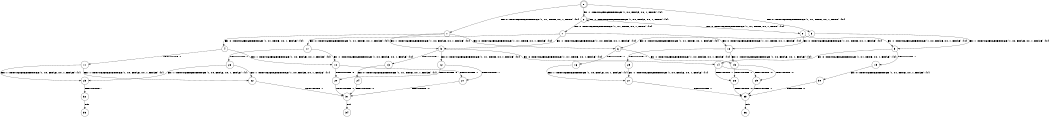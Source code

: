 digraph BCG {
size = "7, 10.5";
center = TRUE;
node [shape = circle];
0 [peripheries = 2];
0 -> 1 [label = "EX !0 !ATOMIC_EXCH_BRANCH (1, +1, TRUE, +0, 1, TRUE) !{0}"];
0 -> 2 [label = "EX !1 !ATOMIC_EXCH_BRANCH (1, +0, FALSE, +0, 1, TRUE) !{0}"];
0 -> 3 [label = "EX !0 !ATOMIC_EXCH_BRANCH (1, +1, TRUE, +0, 1, TRUE) !{0}"];
1 -> 4 [label = "EX !0 !ATOMIC_EXCH_BRANCH (1, +1, TRUE, +0, 1, FALSE) !{0}"];
1 -> 5 [label = "EX !1 !ATOMIC_EXCH_BRANCH (1, +0, FALSE, +0, 1, FALSE) !{0}"];
1 -> 6 [label = "EX !0 !ATOMIC_EXCH_BRANCH (1, +1, TRUE, +0, 1, FALSE) !{0}"];
2 -> 2 [label = "EX !1 !ATOMIC_EXCH_BRANCH (1, +0, FALSE, +0, 1, TRUE) !{0}"];
2 -> 7 [label = "EX !0 !ATOMIC_EXCH_BRANCH (1, +1, TRUE, +0, 1, TRUE) !{0}"];
2 -> 8 [label = "EX !0 !ATOMIC_EXCH_BRANCH (1, +1, TRUE, +0, 1, TRUE) !{0}"];
3 -> 9 [label = "EX !1 !ATOMIC_EXCH_BRANCH (1, +0, FALSE, +0, 1, FALSE) !{0}"];
3 -> 6 [label = "EX !0 !ATOMIC_EXCH_BRANCH (1, +1, TRUE, +0, 1, FALSE) !{0}"];
4 -> 10 [label = "EX !1 !ATOMIC_EXCH_BRANCH (1, +0, FALSE, +0, 1, FALSE) !{0}"];
4 -> 11 [label = "TERMINATE !0"];
5 -> 12 [label = "EX !0 !ATOMIC_EXCH_BRANCH (1, +1, TRUE, +0, 1, FALSE) !{0}"];
5 -> 13 [label = "TERMINATE !1"];
5 -> 14 [label = "EX !0 !ATOMIC_EXCH_BRANCH (1, +1, TRUE, +0, 1, FALSE) !{0}"];
6 -> 15 [label = "EX !1 !ATOMIC_EXCH_BRANCH (1, +0, FALSE, +0, 1, FALSE) !{0}"];
6 -> 16 [label = "TERMINATE !0"];
7 -> 17 [label = "EX !0 !ATOMIC_EXCH_BRANCH (1, +1, TRUE, +0, 1, FALSE) !{0}"];
7 -> 5 [label = "EX !1 !ATOMIC_EXCH_BRANCH (1, +0, FALSE, +0, 1, FALSE) !{0}"];
7 -> 18 [label = "EX !0 !ATOMIC_EXCH_BRANCH (1, +1, TRUE, +0, 1, FALSE) !{0}"];
8 -> 9 [label = "EX !1 !ATOMIC_EXCH_BRANCH (1, +0, FALSE, +0, 1, FALSE) !{0}"];
8 -> 18 [label = "EX !0 !ATOMIC_EXCH_BRANCH (1, +1, TRUE, +0, 1, FALSE) !{0}"];
9 -> 19 [label = "TERMINATE !1"];
9 -> 14 [label = "EX !0 !ATOMIC_EXCH_BRANCH (1, +1, TRUE, +0, 1, FALSE) !{0}"];
10 -> 20 [label = "TERMINATE !0"];
10 -> 21 [label = "TERMINATE !1"];
11 -> 22 [label = "EX !1 !ATOMIC_EXCH_BRANCH (1, +0, FALSE, +0, 1, FALSE) !{1}"];
11 -> 23 [label = "EX !1 !ATOMIC_EXCH_BRANCH (1, +0, FALSE, +0, 1, FALSE) !{1}"];
12 -> 20 [label = "TERMINATE !0"];
12 -> 21 [label = "TERMINATE !1"];
13 -> 24 [label = "EX !0 !ATOMIC_EXCH_BRANCH (1, +1, TRUE, +0, 1, FALSE) !{1}"];
14 -> 25 [label = "TERMINATE !0"];
14 -> 26 [label = "TERMINATE !1"];
15 -> 25 [label = "TERMINATE !0"];
15 -> 26 [label = "TERMINATE !1"];
16 -> 27 [label = "EX !1 !ATOMIC_EXCH_BRANCH (1, +0, FALSE, +0, 1, FALSE) !{1}"];
17 -> 10 [label = "EX !1 !ATOMIC_EXCH_BRANCH (1, +0, FALSE, +0, 1, FALSE) !{0}"];
17 -> 28 [label = "TERMINATE !0"];
18 -> 15 [label = "EX !1 !ATOMIC_EXCH_BRANCH (1, +0, FALSE, +0, 1, FALSE) !{0}"];
18 -> 29 [label = "TERMINATE !0"];
19 -> 30 [label = "EX !0 !ATOMIC_EXCH_BRANCH (1, +1, TRUE, +0, 1, FALSE) !{1}"];
20 -> 31 [label = "TERMINATE !1"];
21 -> 31 [label = "TERMINATE !0"];
22 -> 31 [label = "TERMINATE !1"];
23 -> 32 [label = "TERMINATE !1"];
24 -> 31 [label = "TERMINATE !0"];
25 -> 33 [label = "TERMINATE !1"];
26 -> 33 [label = "TERMINATE !0"];
27 -> 33 [label = "TERMINATE !1"];
28 -> 22 [label = "EX !1 !ATOMIC_EXCH_BRANCH (1, +0, FALSE, +0, 1, FALSE) !{1}"];
28 -> 23 [label = "EX !1 !ATOMIC_EXCH_BRANCH (1, +0, FALSE, +0, 1, FALSE) !{1}"];
29 -> 27 [label = "EX !1 !ATOMIC_EXCH_BRANCH (1, +0, FALSE, +0, 1, FALSE) !{1}"];
30 -> 33 [label = "TERMINATE !0"];
31 -> 34 [label = "exit"];
32 -> 35 [label = "exit"];
33 -> 36 [label = "exit"];
}
